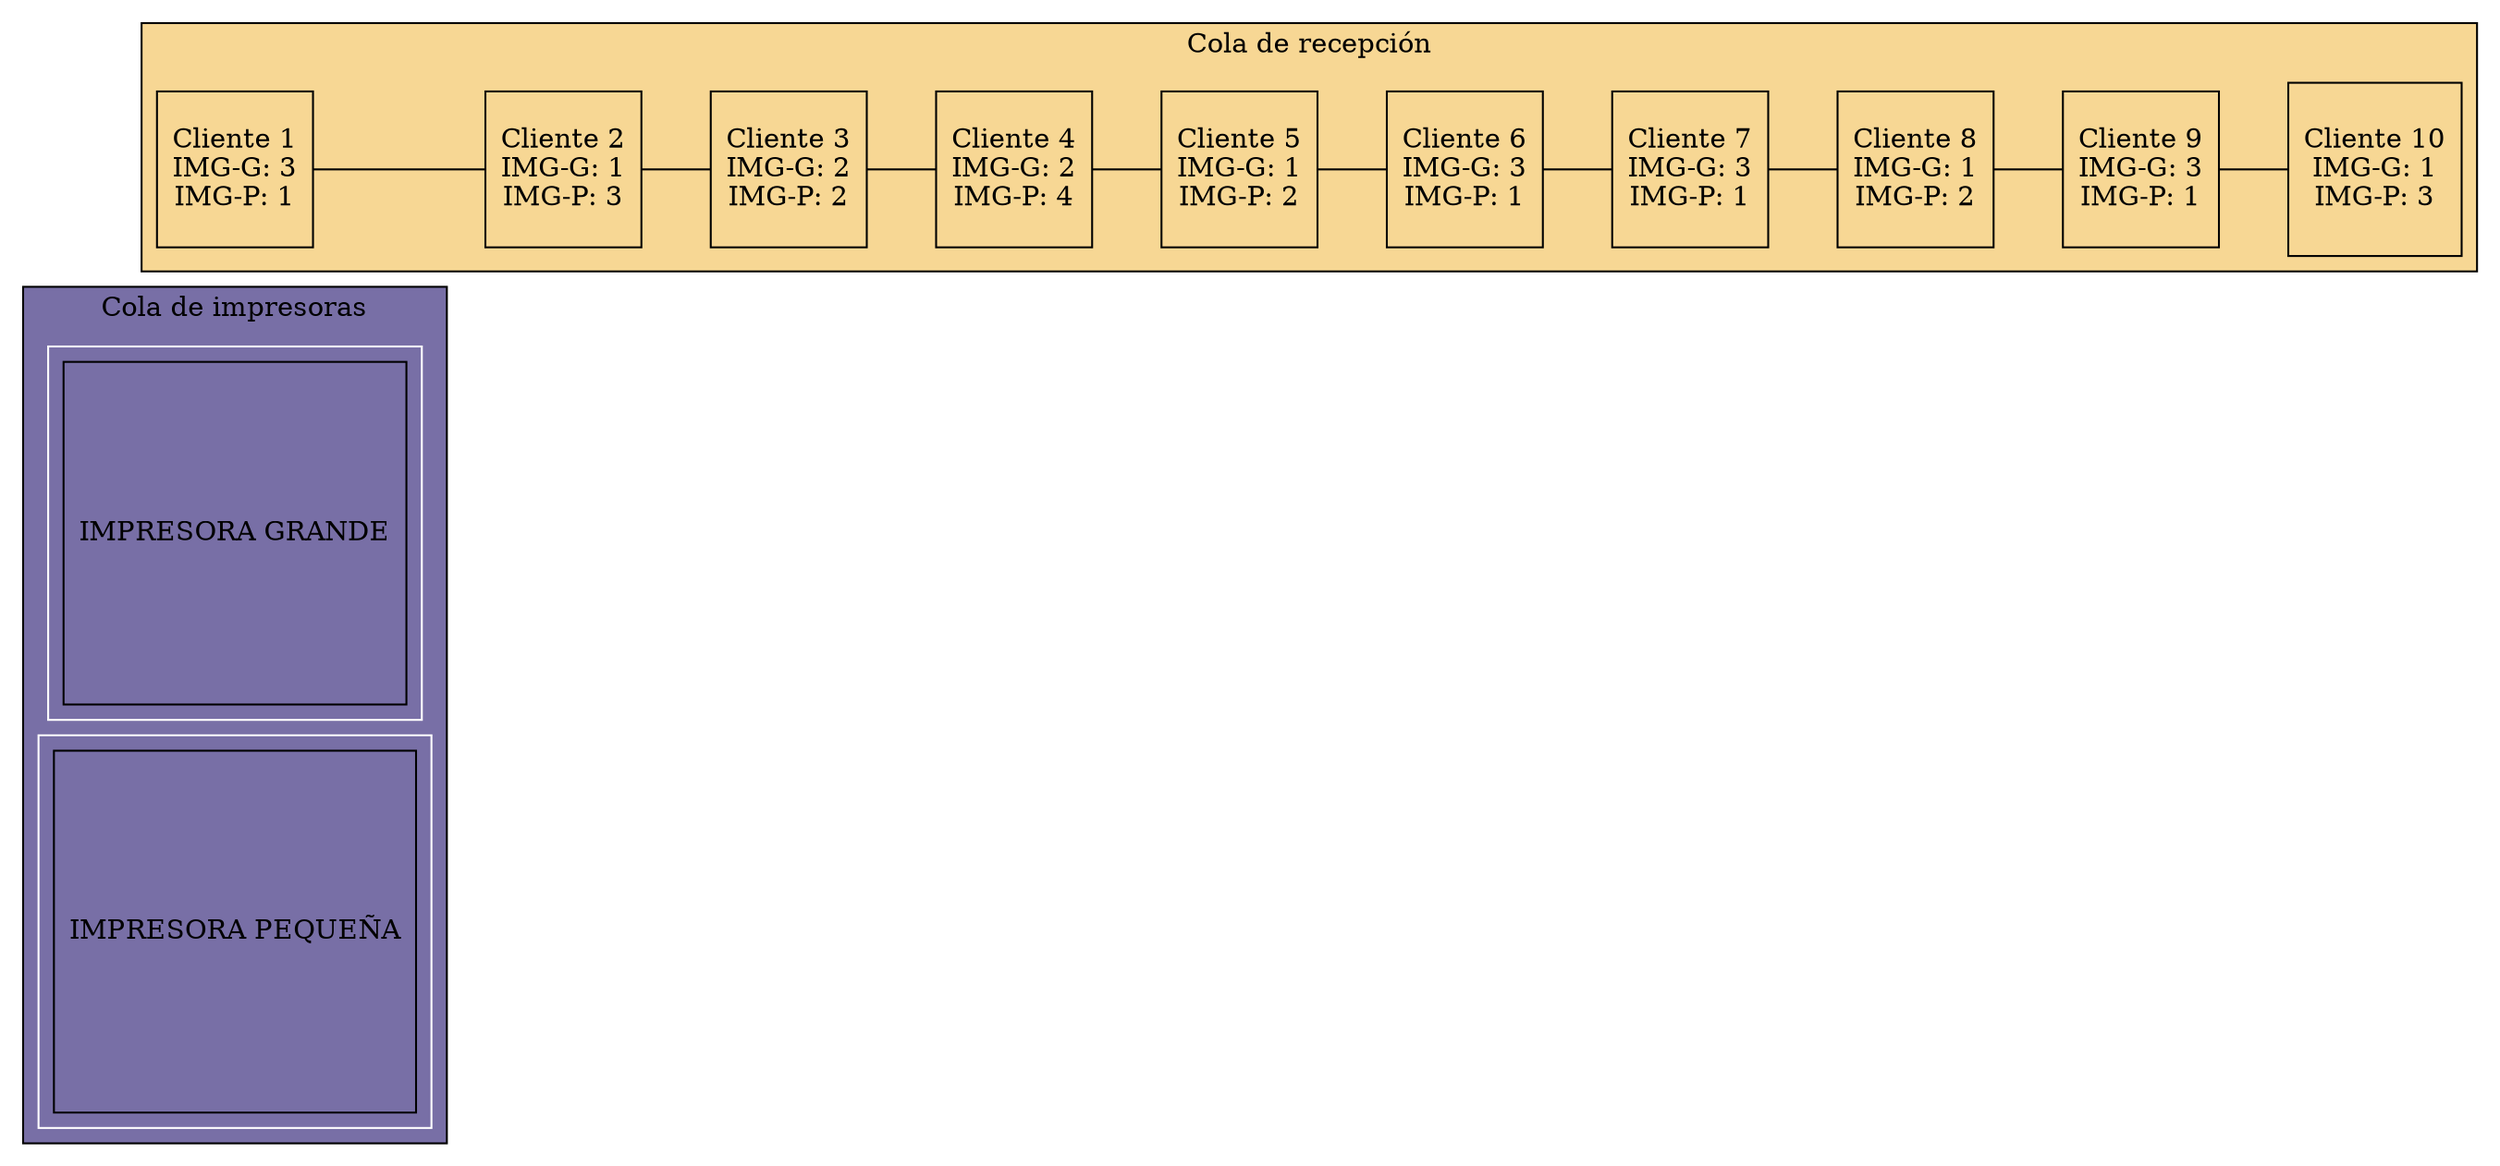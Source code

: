 digraph G {
rankdir=LR
subgraph cluster_5 {
label = "Clientes atendidos";
bgcolor="#55efc4"
node[shape=square]
}
subgraph cluster_4 {
label = "Cola de impresoras";
bgcolor="#786fa6"
node[shape=square]
subgraph cluster_4_1 {
label = ""
color=white
Nodo4_1_1 [label="IMPRESORA GRANDE"];
}
subgraph cluster_4_2 {
label = ""
color=white
Nodo4_2_1 [label="IMPRESORA PEQUEÑA"];
}
}
subgraph cluster_3 {
label = "Lista de clientes en espera";
bgcolor="#63cdda"
node[shape=square]
}
subgraph cluster_2 {
label = "Lista de ventanillas";
bgcolor="#cf6a87";
node[shape=square]
}
subgraph cluster_1 {
label = "Cola de recepción";
bgcolor="#f7d794"
node[shape=square]
Nodo1_1                    [label="Cliente 1\nIMG-G: 3\nIMG-P: 1"];
Nodo1_2                    [label="Cliente 2\nIMG-G: 1\nIMG-P: 3"];
Nodo1_1                    -> Nodo1_2                    [dir=none]
Nodo1_3                    [label="Cliente 3\nIMG-G: 2\nIMG-P: 2"];
Nodo1_2                    -> Nodo1_3                    [dir=none]
Nodo1_4                    [label="Cliente 4\nIMG-G: 2\nIMG-P: 4"];
Nodo1_3                    -> Nodo1_4                    [dir=none]
Nodo1_5                    [label="Cliente 5\nIMG-G: 1\nIMG-P: 2"];
Nodo1_4                    -> Nodo1_5                    [dir=none]
Nodo1_6                    [label="Cliente 6\nIMG-G: 3\nIMG-P: 1"];
Nodo1_5                    -> Nodo1_6                    [dir=none]
Nodo1_7                    [label="Cliente 7\nIMG-G: 3\nIMG-P: 1"];
Nodo1_6                    -> Nodo1_7                    [dir=none]
Nodo1_8                    [label="Cliente 8\nIMG-G: 1\nIMG-P: 2"];
Nodo1_7                    -> Nodo1_8                    [dir=none]
Nodo1_9                    [label="Cliente 9\nIMG-G: 3\nIMG-P: 1"];
Nodo1_8                    -> Nodo1_9                    [dir=none]
Nodo1_10                   [label="Cliente 10\nIMG-G: 1\nIMG-P: 3"];
Nodo1_9                    -> Nodo1_10                   [dir=none]
}
}
